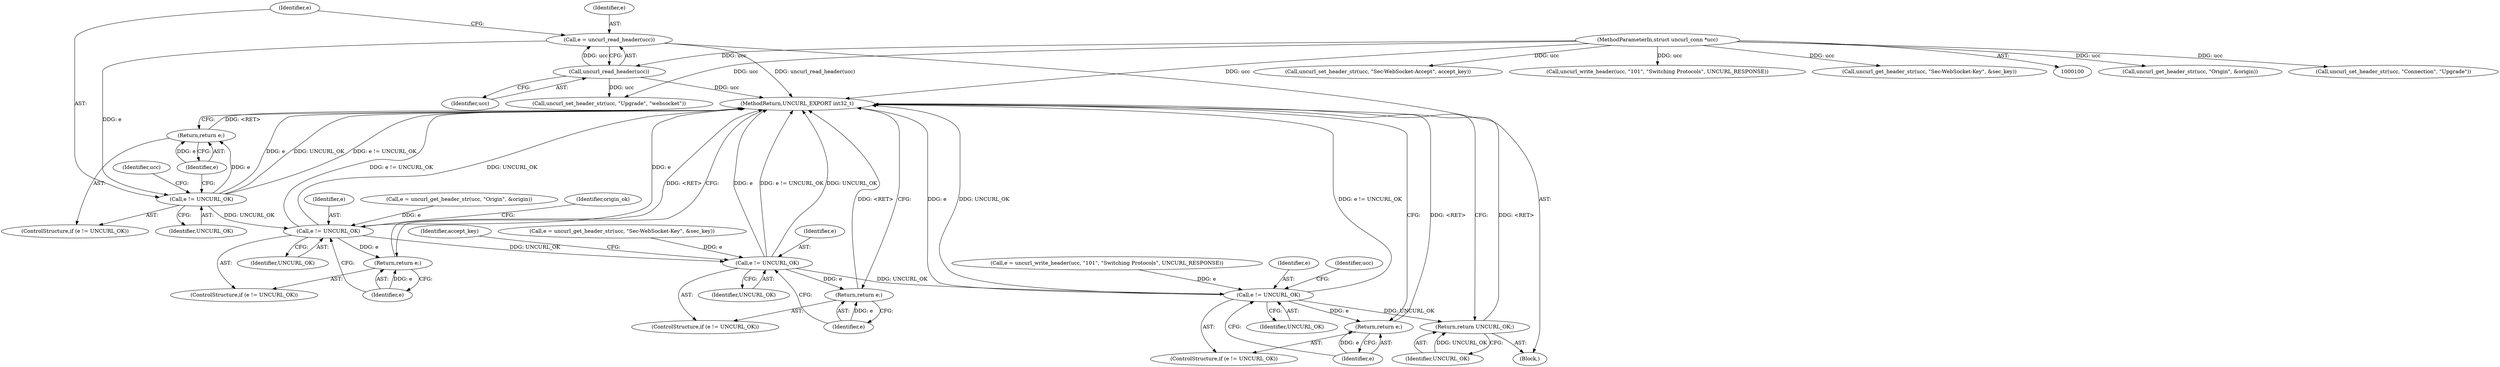 digraph "0_uncurl_448cd13e7b18c83855d706c564341ddd1e38e769@API" {
"1000106" [label="(Call,e = uncurl_read_header(ucc))"];
"1000108" [label="(Call,uncurl_read_header(ucc))"];
"1000101" [label="(MethodParameterIn,struct uncurl_conn *ucc)"];
"1000111" [label="(Call,e != UNCURL_OK)"];
"1000114" [label="(Return,return e;)"];
"1000136" [label="(Call,e != UNCURL_OK)"];
"1000139" [label="(Return,return e;)"];
"1000183" [label="(Call,e != UNCURL_OK)"];
"1000186" [label="(Return,return e;)"];
"1000207" [label="(Call,e != UNCURL_OK)"];
"1000210" [label="(Return,return e;)"];
"1000217" [label="(Return,return UNCURL_OK;)"];
"1000108" [label="(Call,uncurl_read_header(ucc))"];
"1000116" [label="(Call,uncurl_set_header_str(ucc, \"Upgrade\", \"websocket\"))"];
"1000130" [label="(Call,uncurl_get_header_str(ucc, \"Origin\", &origin))"];
"1000206" [label="(ControlStructure,if (e != UNCURL_OK))"];
"1000184" [label="(Identifier,e)"];
"1000109" [label="(Identifier,ucc)"];
"1000111" [label="(Call,e != UNCURL_OK)"];
"1000117" [label="(Identifier,ucc)"];
"1000138" [label="(Identifier,UNCURL_OK)"];
"1000219" [label="(MethodReturn,UNCURL_EXPORT int32_t)"];
"1000106" [label="(Call,e = uncurl_read_header(ucc))"];
"1000101" [label="(MethodParameterIn,struct uncurl_conn *ucc)"];
"1000182" [label="(ControlStructure,if (e != UNCURL_OK))"];
"1000199" [label="(Call,e = uncurl_write_header(ucc, \"101\", \"Switching Protocols\", UNCURL_RESPONSE))"];
"1000114" [label="(Return,return e;)"];
"1000136" [label="(Call,e != UNCURL_OK)"];
"1000120" [label="(Call,uncurl_set_header_str(ucc, \"Connection\", \"Upgrade\"))"];
"1000110" [label="(ControlStructure,if (e != UNCURL_OK))"];
"1000115" [label="(Identifier,e)"];
"1000113" [label="(Identifier,UNCURL_OK)"];
"1000207" [label="(Call,e != UNCURL_OK)"];
"1000193" [label="(Call,uncurl_set_header_str(ucc, \"Sec-WebSocket-Accept\", accept_key))"];
"1000135" [label="(ControlStructure,if (e != UNCURL_OK))"];
"1000190" [label="(Identifier,accept_key)"];
"1000186" [label="(Return,return e;)"];
"1000208" [label="(Identifier,e)"];
"1000137" [label="(Identifier,e)"];
"1000187" [label="(Identifier,e)"];
"1000211" [label="(Identifier,e)"];
"1000112" [label="(Identifier,e)"];
"1000128" [label="(Call,e = uncurl_get_header_str(ucc, \"Origin\", &origin))"];
"1000175" [label="(Call,e = uncurl_get_header_str(ucc, \"Sec-WebSocket-Key\", &sec_key))"];
"1000217" [label="(Return,return UNCURL_OK;)"];
"1000183" [label="(Call,e != UNCURL_OK)"];
"1000210" [label="(Return,return e;)"];
"1000218" [label="(Identifier,UNCURL_OK)"];
"1000107" [label="(Identifier,e)"];
"1000185" [label="(Identifier,UNCURL_OK)"];
"1000214" [label="(Identifier,ucc)"];
"1000201" [label="(Call,uncurl_write_header(ucc, \"101\", \"Switching Protocols\", UNCURL_RESPONSE))"];
"1000177" [label="(Call,uncurl_get_header_str(ucc, \"Sec-WebSocket-Key\", &sec_key))"];
"1000209" [label="(Identifier,UNCURL_OK)"];
"1000139" [label="(Return,return e;)"];
"1000143" [label="(Identifier,origin_ok)"];
"1000104" [label="(Block,)"];
"1000140" [label="(Identifier,e)"];
"1000106" -> "1000104"  [label="AST: "];
"1000106" -> "1000108"  [label="CFG: "];
"1000107" -> "1000106"  [label="AST: "];
"1000108" -> "1000106"  [label="AST: "];
"1000112" -> "1000106"  [label="CFG: "];
"1000106" -> "1000219"  [label="DDG: uncurl_read_header(ucc)"];
"1000108" -> "1000106"  [label="DDG: ucc"];
"1000106" -> "1000111"  [label="DDG: e"];
"1000108" -> "1000109"  [label="CFG: "];
"1000109" -> "1000108"  [label="AST: "];
"1000108" -> "1000219"  [label="DDG: ucc"];
"1000101" -> "1000108"  [label="DDG: ucc"];
"1000108" -> "1000116"  [label="DDG: ucc"];
"1000101" -> "1000100"  [label="AST: "];
"1000101" -> "1000219"  [label="DDG: ucc"];
"1000101" -> "1000116"  [label="DDG: ucc"];
"1000101" -> "1000120"  [label="DDG: ucc"];
"1000101" -> "1000130"  [label="DDG: ucc"];
"1000101" -> "1000177"  [label="DDG: ucc"];
"1000101" -> "1000193"  [label="DDG: ucc"];
"1000101" -> "1000201"  [label="DDG: ucc"];
"1000111" -> "1000110"  [label="AST: "];
"1000111" -> "1000113"  [label="CFG: "];
"1000112" -> "1000111"  [label="AST: "];
"1000113" -> "1000111"  [label="AST: "];
"1000115" -> "1000111"  [label="CFG: "];
"1000117" -> "1000111"  [label="CFG: "];
"1000111" -> "1000219"  [label="DDG: e"];
"1000111" -> "1000219"  [label="DDG: UNCURL_OK"];
"1000111" -> "1000219"  [label="DDG: e != UNCURL_OK"];
"1000111" -> "1000114"  [label="DDG: e"];
"1000111" -> "1000136"  [label="DDG: UNCURL_OK"];
"1000114" -> "1000110"  [label="AST: "];
"1000114" -> "1000115"  [label="CFG: "];
"1000115" -> "1000114"  [label="AST: "];
"1000219" -> "1000114"  [label="CFG: "];
"1000114" -> "1000219"  [label="DDG: <RET>"];
"1000115" -> "1000114"  [label="DDG: e"];
"1000136" -> "1000135"  [label="AST: "];
"1000136" -> "1000138"  [label="CFG: "];
"1000137" -> "1000136"  [label="AST: "];
"1000138" -> "1000136"  [label="AST: "];
"1000140" -> "1000136"  [label="CFG: "];
"1000143" -> "1000136"  [label="CFG: "];
"1000136" -> "1000219"  [label="DDG: e != UNCURL_OK"];
"1000136" -> "1000219"  [label="DDG: UNCURL_OK"];
"1000136" -> "1000219"  [label="DDG: e"];
"1000128" -> "1000136"  [label="DDG: e"];
"1000136" -> "1000139"  [label="DDG: e"];
"1000136" -> "1000183"  [label="DDG: UNCURL_OK"];
"1000139" -> "1000135"  [label="AST: "];
"1000139" -> "1000140"  [label="CFG: "];
"1000140" -> "1000139"  [label="AST: "];
"1000219" -> "1000139"  [label="CFG: "];
"1000139" -> "1000219"  [label="DDG: <RET>"];
"1000140" -> "1000139"  [label="DDG: e"];
"1000183" -> "1000182"  [label="AST: "];
"1000183" -> "1000185"  [label="CFG: "];
"1000184" -> "1000183"  [label="AST: "];
"1000185" -> "1000183"  [label="AST: "];
"1000187" -> "1000183"  [label="CFG: "];
"1000190" -> "1000183"  [label="CFG: "];
"1000183" -> "1000219"  [label="DDG: UNCURL_OK"];
"1000183" -> "1000219"  [label="DDG: e"];
"1000183" -> "1000219"  [label="DDG: e != UNCURL_OK"];
"1000175" -> "1000183"  [label="DDG: e"];
"1000183" -> "1000186"  [label="DDG: e"];
"1000183" -> "1000207"  [label="DDG: UNCURL_OK"];
"1000186" -> "1000182"  [label="AST: "];
"1000186" -> "1000187"  [label="CFG: "];
"1000187" -> "1000186"  [label="AST: "];
"1000219" -> "1000186"  [label="CFG: "];
"1000186" -> "1000219"  [label="DDG: <RET>"];
"1000187" -> "1000186"  [label="DDG: e"];
"1000207" -> "1000206"  [label="AST: "];
"1000207" -> "1000209"  [label="CFG: "];
"1000208" -> "1000207"  [label="AST: "];
"1000209" -> "1000207"  [label="AST: "];
"1000211" -> "1000207"  [label="CFG: "];
"1000214" -> "1000207"  [label="CFG: "];
"1000207" -> "1000219"  [label="DDG: e"];
"1000207" -> "1000219"  [label="DDG: UNCURL_OK"];
"1000207" -> "1000219"  [label="DDG: e != UNCURL_OK"];
"1000199" -> "1000207"  [label="DDG: e"];
"1000207" -> "1000210"  [label="DDG: e"];
"1000207" -> "1000217"  [label="DDG: UNCURL_OK"];
"1000210" -> "1000206"  [label="AST: "];
"1000210" -> "1000211"  [label="CFG: "];
"1000211" -> "1000210"  [label="AST: "];
"1000219" -> "1000210"  [label="CFG: "];
"1000210" -> "1000219"  [label="DDG: <RET>"];
"1000211" -> "1000210"  [label="DDG: e"];
"1000217" -> "1000104"  [label="AST: "];
"1000217" -> "1000218"  [label="CFG: "];
"1000218" -> "1000217"  [label="AST: "];
"1000219" -> "1000217"  [label="CFG: "];
"1000217" -> "1000219"  [label="DDG: <RET>"];
"1000218" -> "1000217"  [label="DDG: UNCURL_OK"];
}
